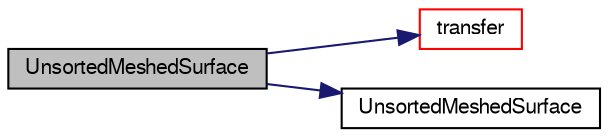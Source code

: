 digraph "UnsortedMeshedSurface"
{
  bgcolor="transparent";
  edge [fontname="FreeSans",fontsize="10",labelfontname="FreeSans",labelfontsize="10"];
  node [fontname="FreeSans",fontsize="10",shape=record];
  rankdir="LR";
  Node54 [label="UnsortedMeshedSurface",height=0.2,width=0.4,color="black", fillcolor="grey75", style="filled", fontcolor="black"];
  Node54 -> Node55 [color="midnightblue",fontsize="10",style="solid",fontname="FreeSans"];
  Node55 [label="transfer",height=0.2,width=0.4,color="red",URL="$a29574.html#a6df38f92358a4c8ec775d27efb154326",tooltip="Transfer the contents of the argument and annul the argument. "];
  Node54 -> Node97 [color="midnightblue",fontsize="10",style="solid",fontname="FreeSans"];
  Node97 [label="UnsortedMeshedSurface",height=0.2,width=0.4,color="black",URL="$a29574.html#aaf787f80bb51ae94093708b83732bc08",tooltip="Construct null. "];
}
